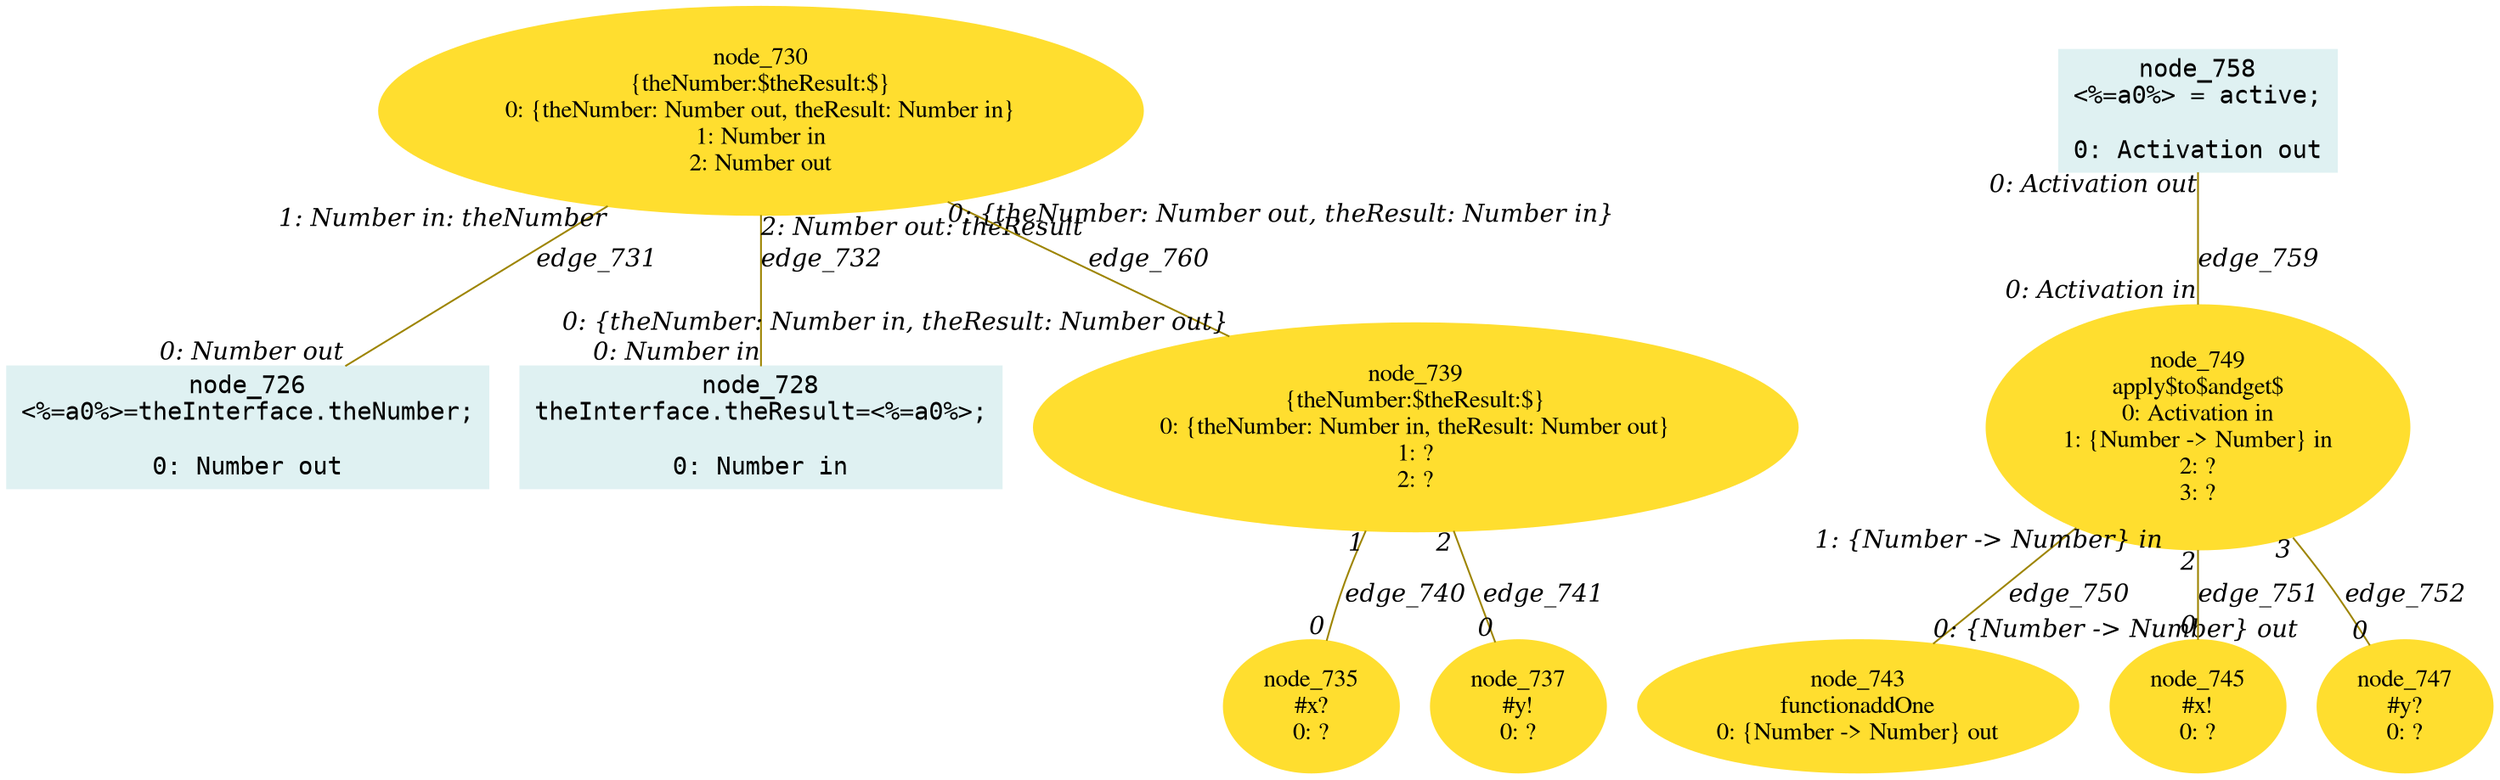 digraph g{node_726 [shape="box", style="filled", color="#dff1f2", fontname="Courier", label="node_726
<%=a0%>=theInterface.theNumber;

0: Number out" ]
node_728 [shape="box", style="filled", color="#dff1f2", fontname="Courier", label="node_728
theInterface.theResult=<%=a0%>;

0: Number in" ]
node_730 [shape="ellipse", style="filled", color="#ffde2f", fontname="Times", label="node_730
{theNumber:$theResult:$}
0: {theNumber: Number out, theResult: Number in}
1: Number in
2: Number out" ]
node_735 [shape="ellipse", style="filled", color="#ffde2f", fontname="Times", label="node_735
#x?
0: ?" ]
node_737 [shape="ellipse", style="filled", color="#ffde2f", fontname="Times", label="node_737
#y!
0: ?" ]
node_739 [shape="ellipse", style="filled", color="#ffde2f", fontname="Times", label="node_739
{theNumber:$theResult:$}
0: {theNumber: Number in, theResult: Number out}
1: ?
2: ?" ]
node_743 [shape="ellipse", style="filled", color="#ffde2f", fontname="Times", label="node_743
functionaddOne
0: {Number -> Number} out" ]
node_745 [shape="ellipse", style="filled", color="#ffde2f", fontname="Times", label="node_745
#x!
0: ?" ]
node_747 [shape="ellipse", style="filled", color="#ffde2f", fontname="Times", label="node_747
#y?
0: ?" ]
node_749 [shape="ellipse", style="filled", color="#ffde2f", fontname="Times", label="node_749
apply$to$andget$
0: Activation in
1: {Number -> Number} in
2: ?
3: ?" ]
node_758 [shape="box", style="filled", color="#dff1f2", fontname="Courier", label="node_758
<%=a0%> = active;

0: Activation out" ]
node_730 -> node_726 [dir=none, arrowHead=none, fontname="Times-Italic", arrowsize=1, color="#9d8400", label="edge_731",  headlabel="0: Number out", taillabel="1: Number in: theNumber" ]
node_730 -> node_728 [dir=none, arrowHead=none, fontname="Times-Italic", arrowsize=1, color="#9d8400", label="edge_732",  headlabel="0: Number in", taillabel="2: Number out: theResult" ]
node_739 -> node_735 [dir=none, arrowHead=none, fontname="Times-Italic", arrowsize=1, color="#9d8400", label="edge_740",  headlabel="0", taillabel="1" ]
node_739 -> node_737 [dir=none, arrowHead=none, fontname="Times-Italic", arrowsize=1, color="#9d8400", label="edge_741",  headlabel="0", taillabel="2" ]
node_749 -> node_743 [dir=none, arrowHead=none, fontname="Times-Italic", arrowsize=1, color="#9d8400", label="edge_750",  headlabel="0: {Number -> Number} out", taillabel="1: {Number -> Number} in" ]
node_749 -> node_745 [dir=none, arrowHead=none, fontname="Times-Italic", arrowsize=1, color="#9d8400", label="edge_751",  headlabel="0", taillabel="2" ]
node_749 -> node_747 [dir=none, arrowHead=none, fontname="Times-Italic", arrowsize=1, color="#9d8400", label="edge_752",  headlabel="0", taillabel="3" ]
node_758 -> node_749 [dir=none, arrowHead=none, fontname="Times-Italic", arrowsize=1, color="#9d8400", label="edge_759",  headlabel="0: Activation in", taillabel="0: Activation out" ]
node_730 -> node_739 [dir=none, arrowHead=none, fontname="Times-Italic", arrowsize=1, color="#9d8400", label="edge_760",  headlabel="0: {theNumber: Number in, theResult: Number out}", taillabel="0: {theNumber: Number out, theResult: Number in}" ]
}